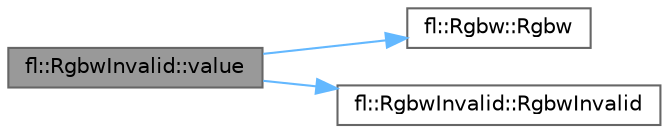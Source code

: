 digraph "fl::RgbwInvalid::value"
{
 // INTERACTIVE_SVG=YES
 // LATEX_PDF_SIZE
  bgcolor="transparent";
  edge [fontname=Helvetica,fontsize=10,labelfontname=Helvetica,labelfontsize=10];
  node [fontname=Helvetica,fontsize=10,shape=box,height=0.2,width=0.4];
  rankdir="LR";
  Node1 [id="Node000001",label="fl::RgbwInvalid::value",height=0.2,width=0.4,color="gray40", fillcolor="grey60", style="filled", fontcolor="black",tooltip=" "];
  Node1 -> Node2 [id="edge1_Node000001_Node000002",color="steelblue1",style="solid",tooltip=" "];
  Node2 [id="Node000002",label="fl::Rgbw::Rgbw",height=0.2,width=0.4,color="grey40", fillcolor="white", style="filled",URL="$d7/d27/structfl_1_1_rgbw_ab927b83bdc75e095b7bfc8dd936f3cbf.html#ab927b83bdc75e095b7bfc8dd936f3cbf",tooltip=" "];
  Node1 -> Node3 [id="edge2_Node000001_Node000003",color="steelblue1",style="solid",tooltip=" "];
  Node3 [id="Node000003",label="fl::RgbwInvalid::RgbwInvalid",height=0.2,width=0.4,color="grey40", fillcolor="white", style="filled",URL="$d2/d73/structfl_1_1_rgbw_invalid_ae83da2fb3cec836ce8f0e24421a4d7da.html#ae83da2fb3cec836ce8f0e24421a4d7da",tooltip=" "];
}
